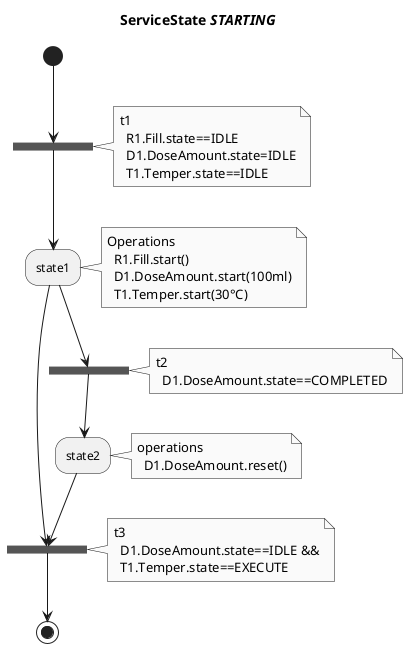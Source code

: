 @startuml

skinparam monochrome true

title ServiceState <i>STARTING</i>


(*) --> ===t1===
note right
t1
  R1.Fill.state==IDLE
  D1.DoseAmount.state=IDLE
  T1.Temper.state==IDLE
end note


===t1=== --> state1
note right
Operations
  R1.Fill.start()
  D1.DoseAmount.start(100ml)
  T1.Temper.start(30°C)
end note

state1 --> ==t3==

==t2== --> state2
note right
operations
  D1.DoseAmount.reset()
end note

state2 --> ==t3==
note right
t3
  D1.DoseAmount.state==IDLE &&
  T1.Temper.state==EXECUTE
end note

state1 --> ===t2===
note right
t2
  D1.DoseAmount.state==COMPLETED
end note


==t3== --> (*)
@enduml
